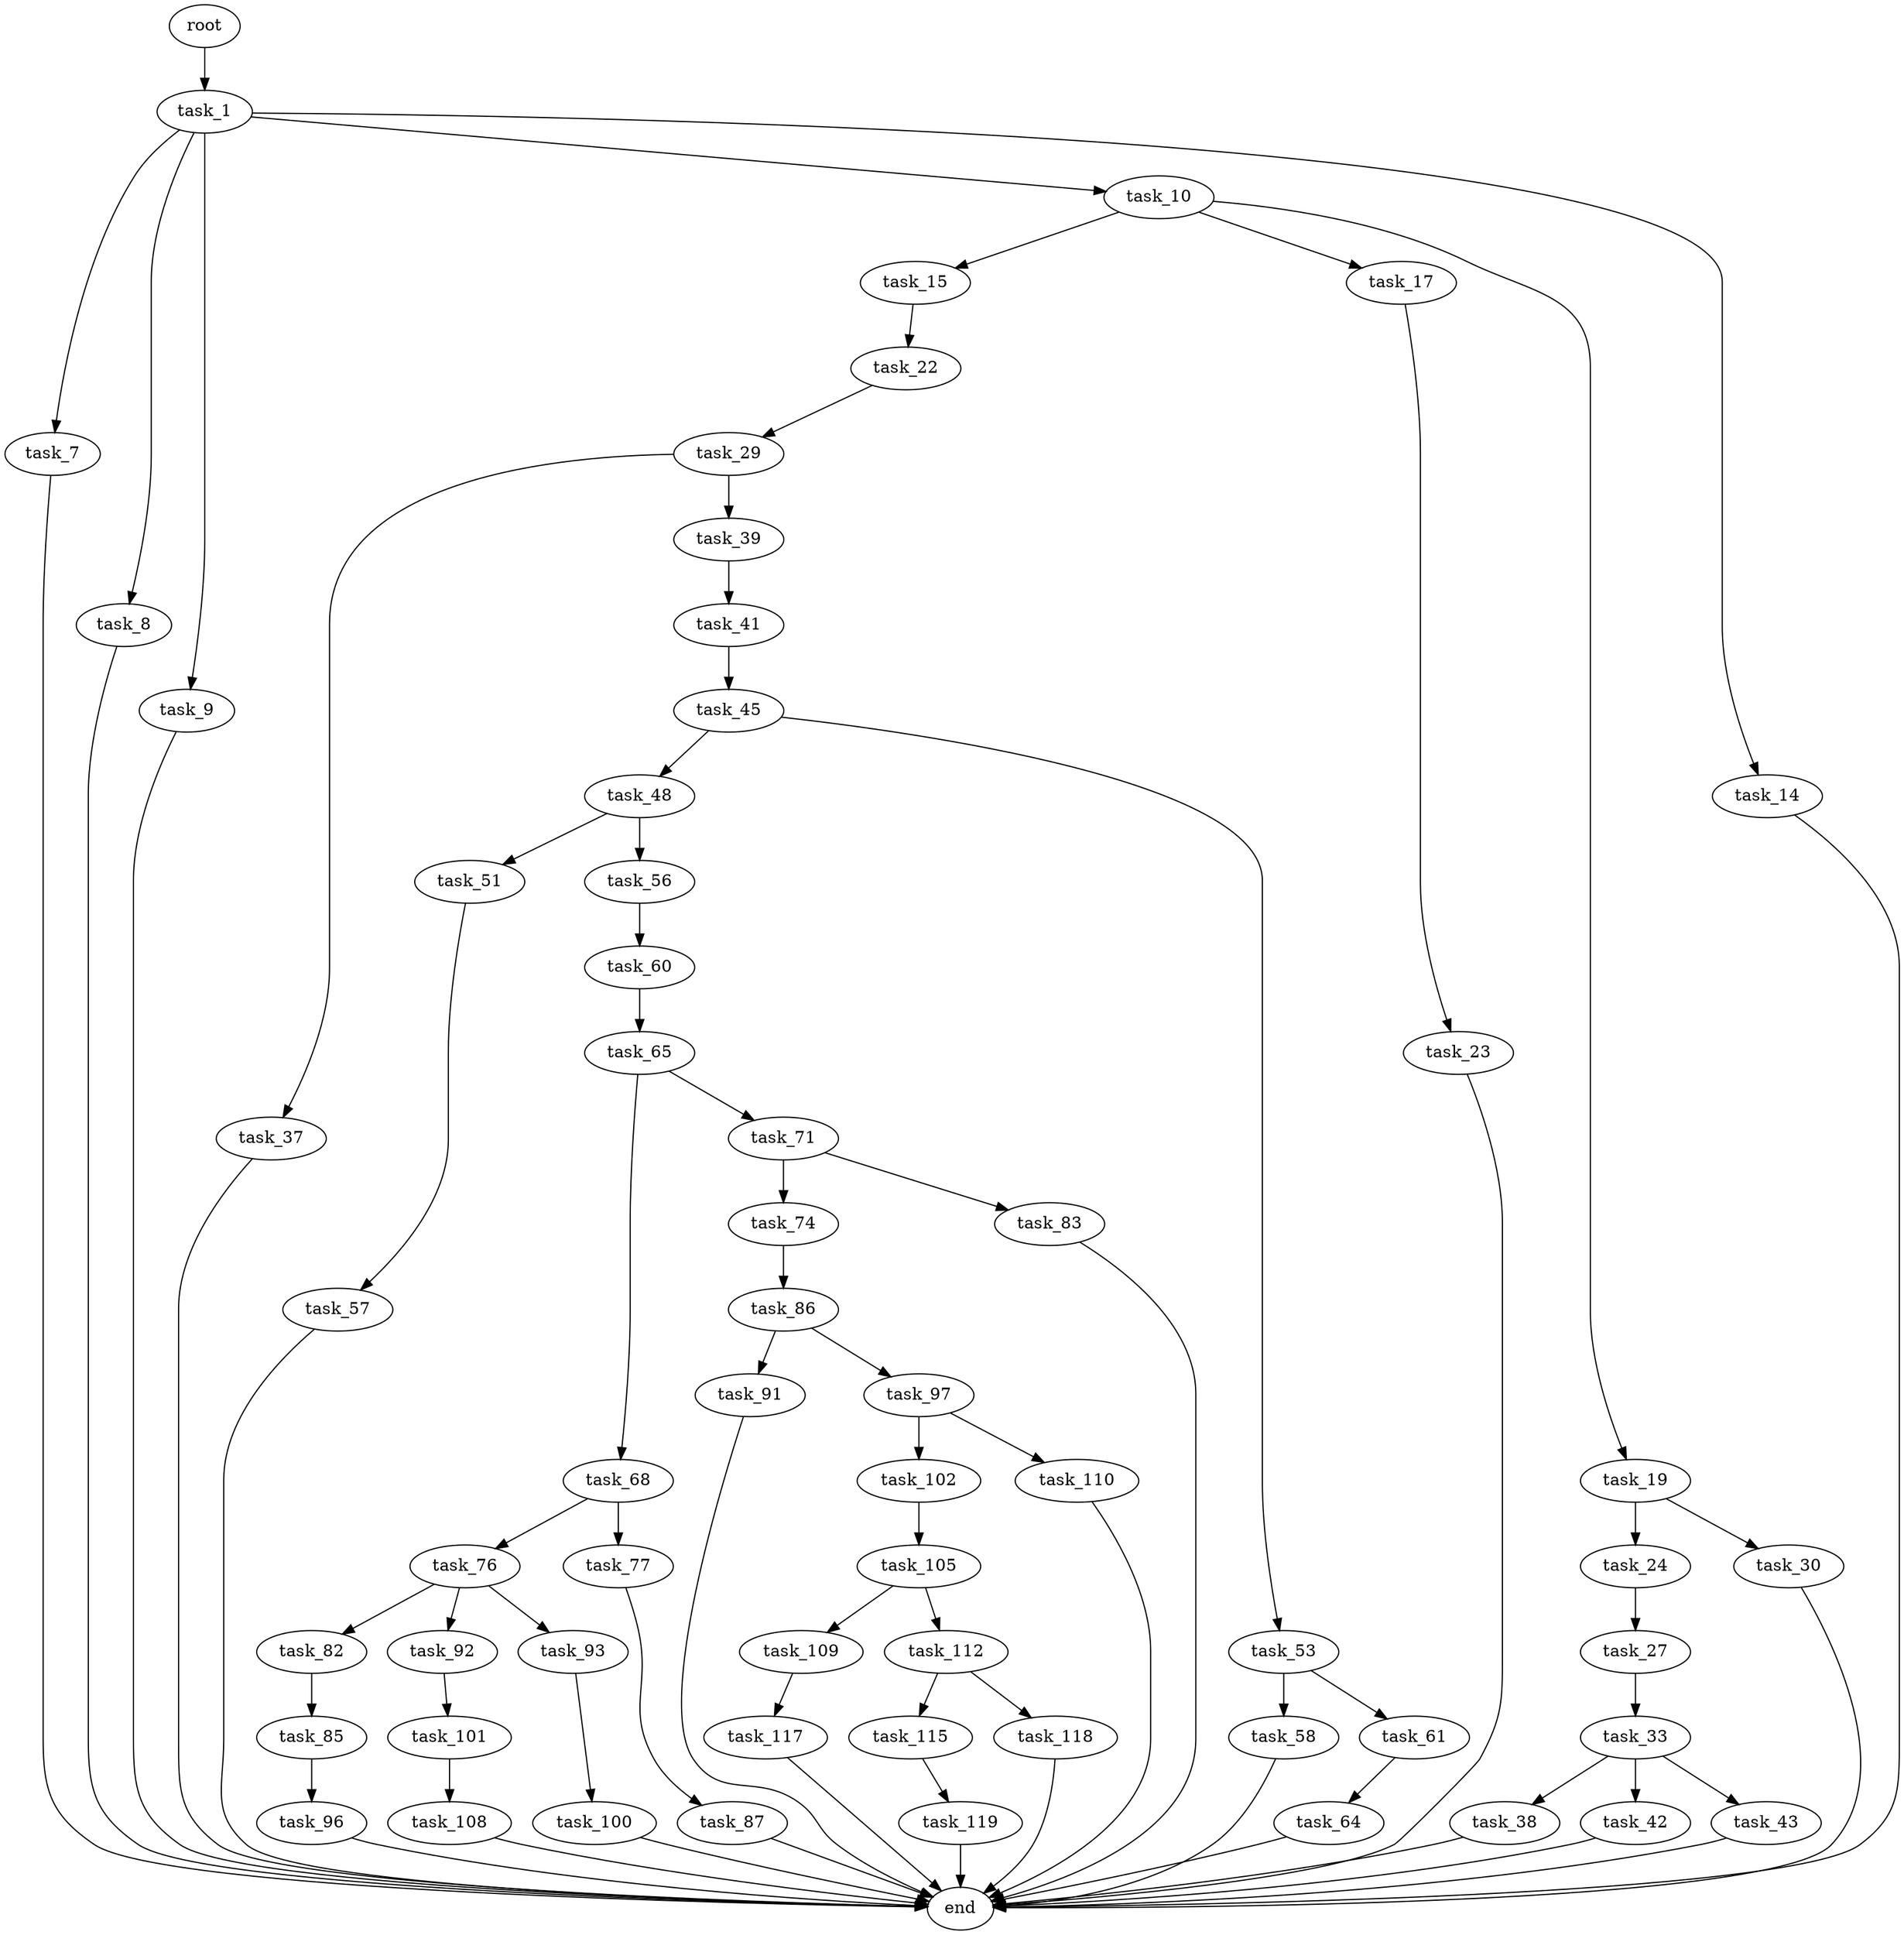 digraph G {
  root [size="0.000000"];
  task_1 [size="154060840693.000000"];
  task_7 [size="1073741824000.000000"];
  task_8 [size="4619111704.000000"];
  task_9 [size="68719476736.000000"];
  task_10 [size="107978251433.000000"];
  task_14 [size="2488775252.000000"];
  task_15 [size="1390380750.000000"];
  task_17 [size="782757789696.000000"];
  task_19 [size="68719476736.000000"];
  task_22 [size="77691517543.000000"];
  task_23 [size="28991029248.000000"];
  task_24 [size="31873480549.000000"];
  task_27 [size="11825904131.000000"];
  task_29 [size="655465700448.000000"];
  task_30 [size="5991952151.000000"];
  task_33 [size="134217728000.000000"];
  task_37 [size="368293445632.000000"];
  task_38 [size="15050620485.000000"];
  task_39 [size="197391965409.000000"];
  task_41 [size="25393480582.000000"];
  task_42 [size="664715181510.000000"];
  task_43 [size="1073741824000.000000"];
  task_45 [size="782757789696.000000"];
  task_48 [size="8589934592.000000"];
  task_51 [size="40390895229.000000"];
  task_53 [size="432962940377.000000"];
  task_56 [size="1451254852.000000"];
  task_57 [size="1073741824000.000000"];
  task_58 [size="31454049136.000000"];
  task_60 [size="28991029248.000000"];
  task_61 [size="134217728000.000000"];
  task_64 [size="213384914224.000000"];
  task_65 [size="297852732799.000000"];
  task_68 [size="231928233984.000000"];
  task_71 [size="539834424852.000000"];
  task_74 [size="4618398043.000000"];
  task_76 [size="782757789696.000000"];
  task_77 [size="25457668709.000000"];
  task_82 [size="866621691374.000000"];
  task_83 [size="119261241776.000000"];
  task_85 [size="4361274783.000000"];
  task_86 [size="1783147259.000000"];
  task_87 [size="368293445632.000000"];
  task_91 [size="7911344818.000000"];
  task_92 [size="21763533255.000000"];
  task_93 [size="386956144763.000000"];
  task_96 [size="43843437213.000000"];
  task_97 [size="38875895230.000000"];
  task_100 [size="13764545793.000000"];
  task_101 [size="11037379566.000000"];
  task_102 [size="68719476736.000000"];
  task_105 [size="22576413476.000000"];
  task_108 [size="7234232451.000000"];
  task_109 [size="41524968016.000000"];
  task_110 [size="549755813888.000000"];
  task_112 [size="28991029248.000000"];
  task_115 [size="18222355808.000000"];
  task_117 [size="1073741824000.000000"];
  task_118 [size="5320090592.000000"];
  task_119 [size="1241689710299.000000"];
  end [size="0.000000"];

  root -> task_1 [size="1.000000"];
  task_1 -> task_7 [size="209715200.000000"];
  task_1 -> task_8 [size="209715200.000000"];
  task_1 -> task_9 [size="209715200.000000"];
  task_1 -> task_10 [size="209715200.000000"];
  task_1 -> task_14 [size="209715200.000000"];
  task_7 -> end [size="1.000000"];
  task_8 -> end [size="1.000000"];
  task_9 -> end [size="1.000000"];
  task_10 -> task_15 [size="134217728.000000"];
  task_10 -> task_17 [size="134217728.000000"];
  task_10 -> task_19 [size="134217728.000000"];
  task_14 -> end [size="1.000000"];
  task_15 -> task_22 [size="33554432.000000"];
  task_17 -> task_23 [size="679477248.000000"];
  task_19 -> task_24 [size="134217728.000000"];
  task_19 -> task_30 [size="134217728.000000"];
  task_22 -> task_29 [size="134217728.000000"];
  task_23 -> end [size="1.000000"];
  task_24 -> task_27 [size="536870912.000000"];
  task_27 -> task_33 [size="301989888.000000"];
  task_29 -> task_37 [size="536870912.000000"];
  task_29 -> task_39 [size="536870912.000000"];
  task_30 -> end [size="1.000000"];
  task_33 -> task_38 [size="209715200.000000"];
  task_33 -> task_42 [size="209715200.000000"];
  task_33 -> task_43 [size="209715200.000000"];
  task_37 -> end [size="1.000000"];
  task_38 -> end [size="1.000000"];
  task_39 -> task_41 [size="134217728.000000"];
  task_41 -> task_45 [size="536870912.000000"];
  task_42 -> end [size="1.000000"];
  task_43 -> end [size="1.000000"];
  task_45 -> task_48 [size="679477248.000000"];
  task_45 -> task_53 [size="679477248.000000"];
  task_48 -> task_51 [size="33554432.000000"];
  task_48 -> task_56 [size="33554432.000000"];
  task_51 -> task_57 [size="33554432.000000"];
  task_53 -> task_58 [size="536870912.000000"];
  task_53 -> task_61 [size="536870912.000000"];
  task_56 -> task_60 [size="75497472.000000"];
  task_57 -> end [size="1.000000"];
  task_58 -> end [size="1.000000"];
  task_60 -> task_65 [size="75497472.000000"];
  task_61 -> task_64 [size="209715200.000000"];
  task_64 -> end [size="1.000000"];
  task_65 -> task_68 [size="209715200.000000"];
  task_65 -> task_71 [size="209715200.000000"];
  task_68 -> task_76 [size="301989888.000000"];
  task_68 -> task_77 [size="301989888.000000"];
  task_71 -> task_74 [size="411041792.000000"];
  task_71 -> task_83 [size="411041792.000000"];
  task_74 -> task_86 [size="134217728.000000"];
  task_76 -> task_82 [size="679477248.000000"];
  task_76 -> task_92 [size="679477248.000000"];
  task_76 -> task_93 [size="679477248.000000"];
  task_77 -> task_87 [size="411041792.000000"];
  task_82 -> task_85 [size="838860800.000000"];
  task_83 -> end [size="1.000000"];
  task_85 -> task_96 [size="209715200.000000"];
  task_86 -> task_91 [size="33554432.000000"];
  task_86 -> task_97 [size="33554432.000000"];
  task_87 -> end [size="1.000000"];
  task_91 -> end [size="1.000000"];
  task_92 -> task_101 [size="33554432.000000"];
  task_93 -> task_100 [size="679477248.000000"];
  task_96 -> end [size="1.000000"];
  task_97 -> task_102 [size="33554432.000000"];
  task_97 -> task_110 [size="33554432.000000"];
  task_100 -> end [size="1.000000"];
  task_101 -> task_108 [size="209715200.000000"];
  task_102 -> task_105 [size="134217728.000000"];
  task_105 -> task_109 [size="536870912.000000"];
  task_105 -> task_112 [size="536870912.000000"];
  task_108 -> end [size="1.000000"];
  task_109 -> task_117 [size="679477248.000000"];
  task_110 -> end [size="1.000000"];
  task_112 -> task_115 [size="75497472.000000"];
  task_112 -> task_118 [size="75497472.000000"];
  task_115 -> task_119 [size="536870912.000000"];
  task_117 -> end [size="1.000000"];
  task_118 -> end [size="1.000000"];
  task_119 -> end [size="1.000000"];
}
